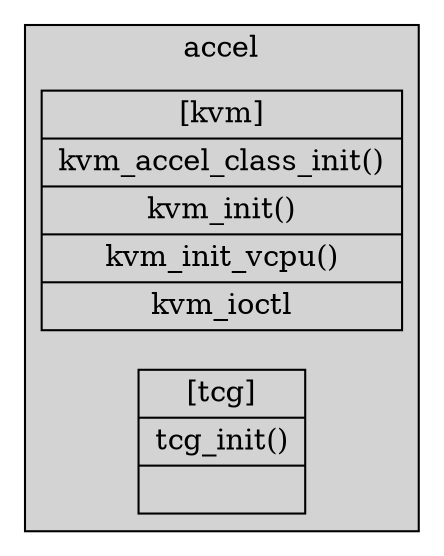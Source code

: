digraph top_down {
    rankdir=LR

    subgraph cluster_1 {
        label="accel";
        style=filled;
        node [style=filled, shape="record"];
        kvm [
            label="[kvm] |
                kvm_accel_class_init() | 
                kvm_init() |
                kvm_init_vcpu() |
                kvm_ioctl 
                ";
        ]

        tcg [
            label="[tcg] |
                tcg_init() |
                ";
        ]

        
    }


}